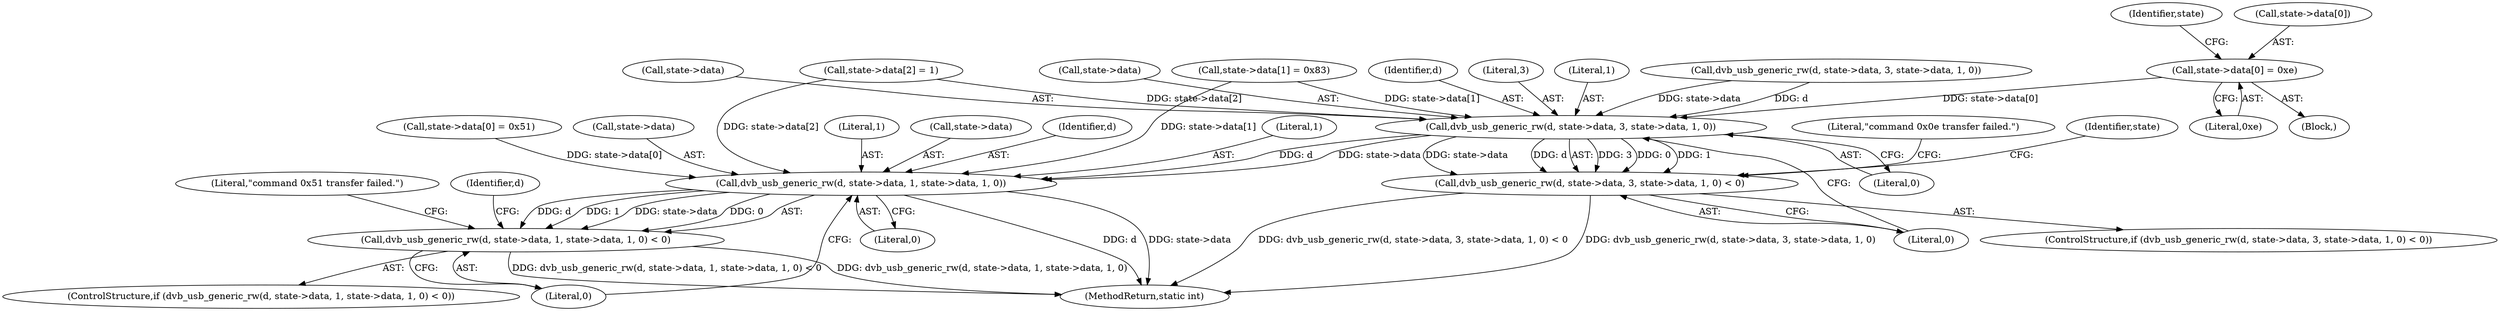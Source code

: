 digraph "0_linux_606142af57dad981b78707234cfbd15f9f7b7125_0@array" {
"1000233" [label="(Call,state->data[0] = 0xe)"];
"1000256" [label="(Call,dvb_usb_generic_rw(d, state->data, 3, state->data, 1, 0))"];
"1000255" [label="(Call,dvb_usb_generic_rw(d, state->data, 3, state->data, 1, 0) < 0)"];
"1000279" [label="(Call,dvb_usb_generic_rw(d, state->data, 1, state->data, 1, 0))"];
"1000278" [label="(Call,dvb_usb_generic_rw(d, state->data, 1, state->data, 1, 0) < 0)"];
"1000285" [label="(Call,state->data)"];
"1000265" [label="(Literal,1)"];
"1000247" [label="(Call,state->data[2] = 1)"];
"1000277" [label="(ControlStructure,if (dvb_usb_generic_rw(d, state->data, 1, state->data, 1, 0) < 0))"];
"1000102" [label="(Block,)"];
"1000279" [label="(Call,dvb_usb_generic_rw(d, state->data, 1, state->data, 1, 0))"];
"1000219" [label="(Call,dvb_usb_generic_rw(d, state->data, 3, state->data, 1, 0))"];
"1000267" [label="(Literal,0)"];
"1000243" [label="(Identifier,state)"];
"1000278" [label="(Call,dvb_usb_generic_rw(d, state->data, 1, state->data, 1, 0) < 0)"];
"1000288" [label="(Literal,1)"];
"1000266" [label="(Literal,0)"];
"1000270" [label="(Call,state->data[0] = 0x51)"];
"1000256" [label="(Call,dvb_usb_generic_rw(d, state->data, 3, state->data, 1, 0))"];
"1000240" [label="(Call,state->data[1] = 0x83)"];
"1000284" [label="(Literal,1)"];
"1000258" [label="(Call,state->data)"];
"1000255" [label="(Call,dvb_usb_generic_rw(d, state->data, 3, state->data, 1, 0) < 0)"];
"1000254" [label="(ControlStructure,if (dvb_usb_generic_rw(d, state->data, 3, state->data, 1, 0) < 0))"];
"1000262" [label="(Call,state->data)"];
"1000257" [label="(Identifier,d)"];
"1000281" [label="(Call,state->data)"];
"1000269" [label="(Literal,\"command 0x0e transfer failed.\")"];
"1000239" [label="(Literal,0xe)"];
"1000353" [label="(MethodReturn,static int)"];
"1000273" [label="(Identifier,state)"];
"1000280" [label="(Identifier,d)"];
"1000289" [label="(Literal,0)"];
"1000261" [label="(Literal,3)"];
"1000233" [label="(Call,state->data[0] = 0xe)"];
"1000234" [label="(Call,state->data[0])"];
"1000296" [label="(Identifier,d)"];
"1000292" [label="(Literal,\"command 0x51 transfer failed.\")"];
"1000290" [label="(Literal,0)"];
"1000233" -> "1000102"  [label="AST: "];
"1000233" -> "1000239"  [label="CFG: "];
"1000234" -> "1000233"  [label="AST: "];
"1000239" -> "1000233"  [label="AST: "];
"1000243" -> "1000233"  [label="CFG: "];
"1000233" -> "1000256"  [label="DDG: state->data[0]"];
"1000256" -> "1000255"  [label="AST: "];
"1000256" -> "1000266"  [label="CFG: "];
"1000257" -> "1000256"  [label="AST: "];
"1000258" -> "1000256"  [label="AST: "];
"1000261" -> "1000256"  [label="AST: "];
"1000262" -> "1000256"  [label="AST: "];
"1000265" -> "1000256"  [label="AST: "];
"1000266" -> "1000256"  [label="AST: "];
"1000267" -> "1000256"  [label="CFG: "];
"1000256" -> "1000255"  [label="DDG: 3"];
"1000256" -> "1000255"  [label="DDG: 0"];
"1000256" -> "1000255"  [label="DDG: 1"];
"1000256" -> "1000255"  [label="DDG: state->data"];
"1000256" -> "1000255"  [label="DDG: d"];
"1000219" -> "1000256"  [label="DDG: d"];
"1000219" -> "1000256"  [label="DDG: state->data"];
"1000247" -> "1000256"  [label="DDG: state->data[2]"];
"1000240" -> "1000256"  [label="DDG: state->data[1]"];
"1000256" -> "1000279"  [label="DDG: d"];
"1000256" -> "1000279"  [label="DDG: state->data"];
"1000255" -> "1000254"  [label="AST: "];
"1000255" -> "1000267"  [label="CFG: "];
"1000267" -> "1000255"  [label="AST: "];
"1000269" -> "1000255"  [label="CFG: "];
"1000273" -> "1000255"  [label="CFG: "];
"1000255" -> "1000353"  [label="DDG: dvb_usb_generic_rw(d, state->data, 3, state->data, 1, 0)"];
"1000255" -> "1000353"  [label="DDG: dvb_usb_generic_rw(d, state->data, 3, state->data, 1, 0) < 0"];
"1000279" -> "1000278"  [label="AST: "];
"1000279" -> "1000289"  [label="CFG: "];
"1000280" -> "1000279"  [label="AST: "];
"1000281" -> "1000279"  [label="AST: "];
"1000284" -> "1000279"  [label="AST: "];
"1000285" -> "1000279"  [label="AST: "];
"1000288" -> "1000279"  [label="AST: "];
"1000289" -> "1000279"  [label="AST: "];
"1000290" -> "1000279"  [label="CFG: "];
"1000279" -> "1000353"  [label="DDG: d"];
"1000279" -> "1000353"  [label="DDG: state->data"];
"1000279" -> "1000278"  [label="DDG: d"];
"1000279" -> "1000278"  [label="DDG: 1"];
"1000279" -> "1000278"  [label="DDG: state->data"];
"1000279" -> "1000278"  [label="DDG: 0"];
"1000247" -> "1000279"  [label="DDG: state->data[2]"];
"1000240" -> "1000279"  [label="DDG: state->data[1]"];
"1000270" -> "1000279"  [label="DDG: state->data[0]"];
"1000278" -> "1000277"  [label="AST: "];
"1000278" -> "1000290"  [label="CFG: "];
"1000290" -> "1000278"  [label="AST: "];
"1000292" -> "1000278"  [label="CFG: "];
"1000296" -> "1000278"  [label="CFG: "];
"1000278" -> "1000353"  [label="DDG: dvb_usb_generic_rw(d, state->data, 1, state->data, 1, 0) < 0"];
"1000278" -> "1000353"  [label="DDG: dvb_usb_generic_rw(d, state->data, 1, state->data, 1, 0)"];
}
